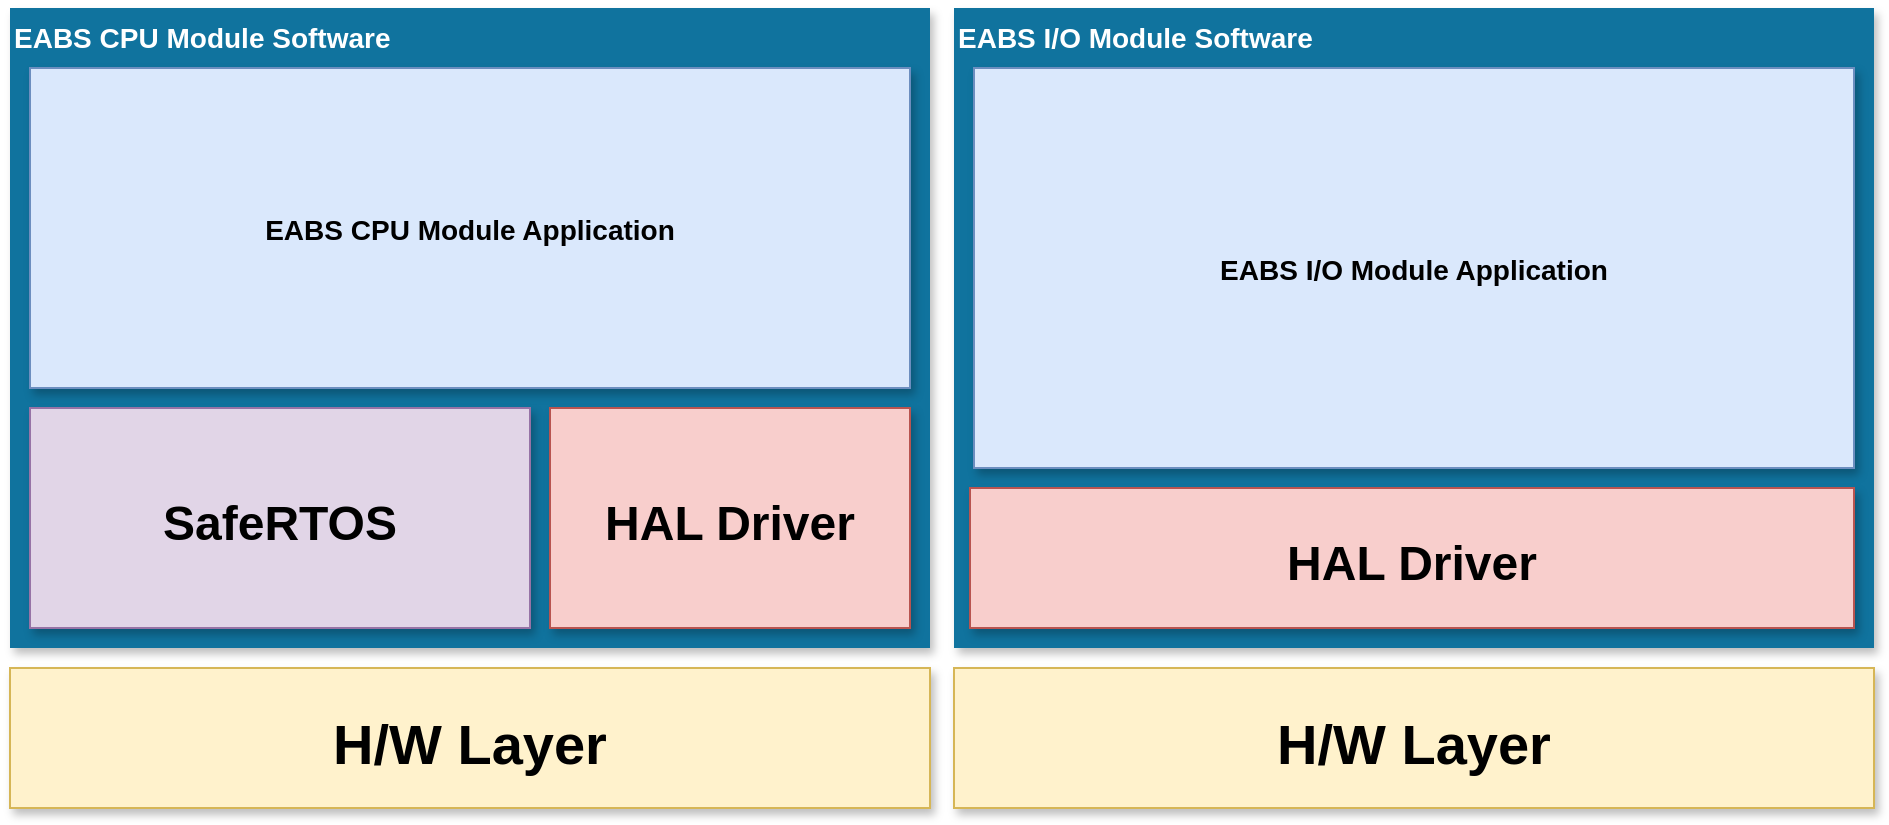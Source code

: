 <mxfile version="21.8.0" type="github">
  <diagram name="Page-1" id="97916047-d0de-89f5-080d-49f4d83e522f">
    <mxGraphModel dx="1173" dy="772" grid="1" gridSize="10" guides="1" tooltips="1" connect="1" arrows="1" fold="1" page="1" pageScale="1.5" pageWidth="1169" pageHeight="827" background="none" math="0" shadow="0">
      <root>
        <mxCell id="0" />
        <mxCell id="1" parent="0" />
        <mxCell id="3" value="EABS CPU Module Software" style="rounded=0;fillColor=#10739E;strokeColor=none;shadow=1;gradientColor=none;fontStyle=1;fontColor=#FFFFFF;fontSize=14;align=left;verticalAlign=top;" parent="1" vertex="1">
          <mxGeometry x="380" y="140" width="460" height="320" as="geometry" />
        </mxCell>
        <mxCell id="2xnklOY3mkxwDWEgLXTY-56" value="H/W Layer" style="rounded=0;shadow=1;fontStyle=1;fontSize=28;align=center;verticalAlign=middle;spacing=2;fillColor=#fff2cc;strokeColor=#d6b656;" vertex="1" parent="1">
          <mxGeometry x="380" y="470" width="460" height="70" as="geometry" />
        </mxCell>
        <mxCell id="2xnklOY3mkxwDWEgLXTY-57" value="SafeRTOS" style="rounded=0;fillColor=#e1d5e7;strokeColor=#9673a6;shadow=1;fontStyle=1;fontSize=24;align=center;verticalAlign=middle;" vertex="1" parent="1">
          <mxGeometry x="390" y="340" width="250" height="110" as="geometry" />
        </mxCell>
        <mxCell id="2xnklOY3mkxwDWEgLXTY-58" value="HAL Driver" style="rounded=0;fillColor=#f8cecc;strokeColor=#b85450;shadow=1;fontStyle=1;fontSize=24;align=center;verticalAlign=middle;" vertex="1" parent="1">
          <mxGeometry x="650" y="340" width="180" height="110" as="geometry" />
        </mxCell>
        <mxCell id="2xnklOY3mkxwDWEgLXTY-59" value="EABS CPU Module Application" style="rounded=0;fillColor=#dae8fc;strokeColor=#6c8ebf;shadow=1;fontStyle=1;fontSize=14;align=center;verticalAlign=middle;" vertex="1" parent="1">
          <mxGeometry x="390" y="170" width="440" height="160" as="geometry" />
        </mxCell>
        <mxCell id="2xnklOY3mkxwDWEgLXTY-60" value="EABS I/O Module Software" style="rounded=0;fillColor=#10739E;strokeColor=none;shadow=1;gradientColor=none;fontStyle=1;fontColor=#FFFFFF;fontSize=14;align=left;verticalAlign=top;" vertex="1" parent="1">
          <mxGeometry x="852" y="140" width="460" height="320" as="geometry" />
        </mxCell>
        <mxCell id="2xnklOY3mkxwDWEgLXTY-61" value="H/W Layer" style="rounded=0;shadow=1;fontStyle=1;fontSize=28;align=center;verticalAlign=middle;spacing=2;fillColor=#fff2cc;strokeColor=#d6b656;" vertex="1" parent="1">
          <mxGeometry x="852" y="470" width="460" height="70" as="geometry" />
        </mxCell>
        <mxCell id="2xnklOY3mkxwDWEgLXTY-63" value="HAL Driver" style="rounded=0;fillColor=#f8cecc;strokeColor=#b85450;shadow=1;fontStyle=1;fontSize=24;align=center;verticalAlign=middle;" vertex="1" parent="1">
          <mxGeometry x="860" y="380" width="442" height="70" as="geometry" />
        </mxCell>
        <mxCell id="2xnklOY3mkxwDWEgLXTY-64" value="EABS I/O Module Application" style="rounded=0;fillColor=#dae8fc;strokeColor=#6c8ebf;shadow=1;fontStyle=1;fontSize=14;align=center;verticalAlign=middle;" vertex="1" parent="1">
          <mxGeometry x="862" y="170" width="440" height="200" as="geometry" />
        </mxCell>
      </root>
    </mxGraphModel>
  </diagram>
</mxfile>
